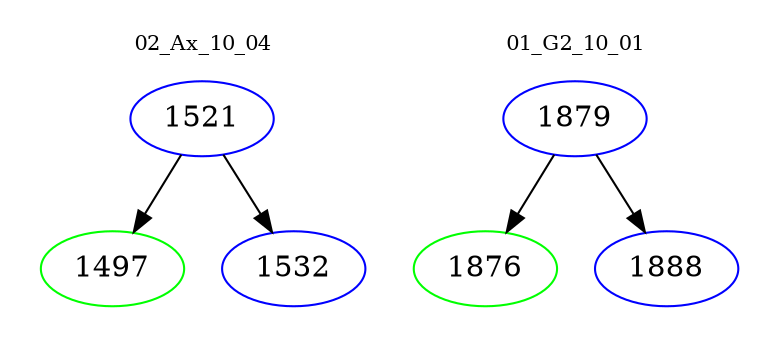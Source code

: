 digraph{
subgraph cluster_0 {
color = white
label = "02_Ax_10_04";
fontsize=10;
T0_1521 [label="1521", color="blue"]
T0_1521 -> T0_1497 [color="black"]
T0_1497 [label="1497", color="green"]
T0_1521 -> T0_1532 [color="black"]
T0_1532 [label="1532", color="blue"]
}
subgraph cluster_1 {
color = white
label = "01_G2_10_01";
fontsize=10;
T1_1879 [label="1879", color="blue"]
T1_1879 -> T1_1876 [color="black"]
T1_1876 [label="1876", color="green"]
T1_1879 -> T1_1888 [color="black"]
T1_1888 [label="1888", color="blue"]
}
}

